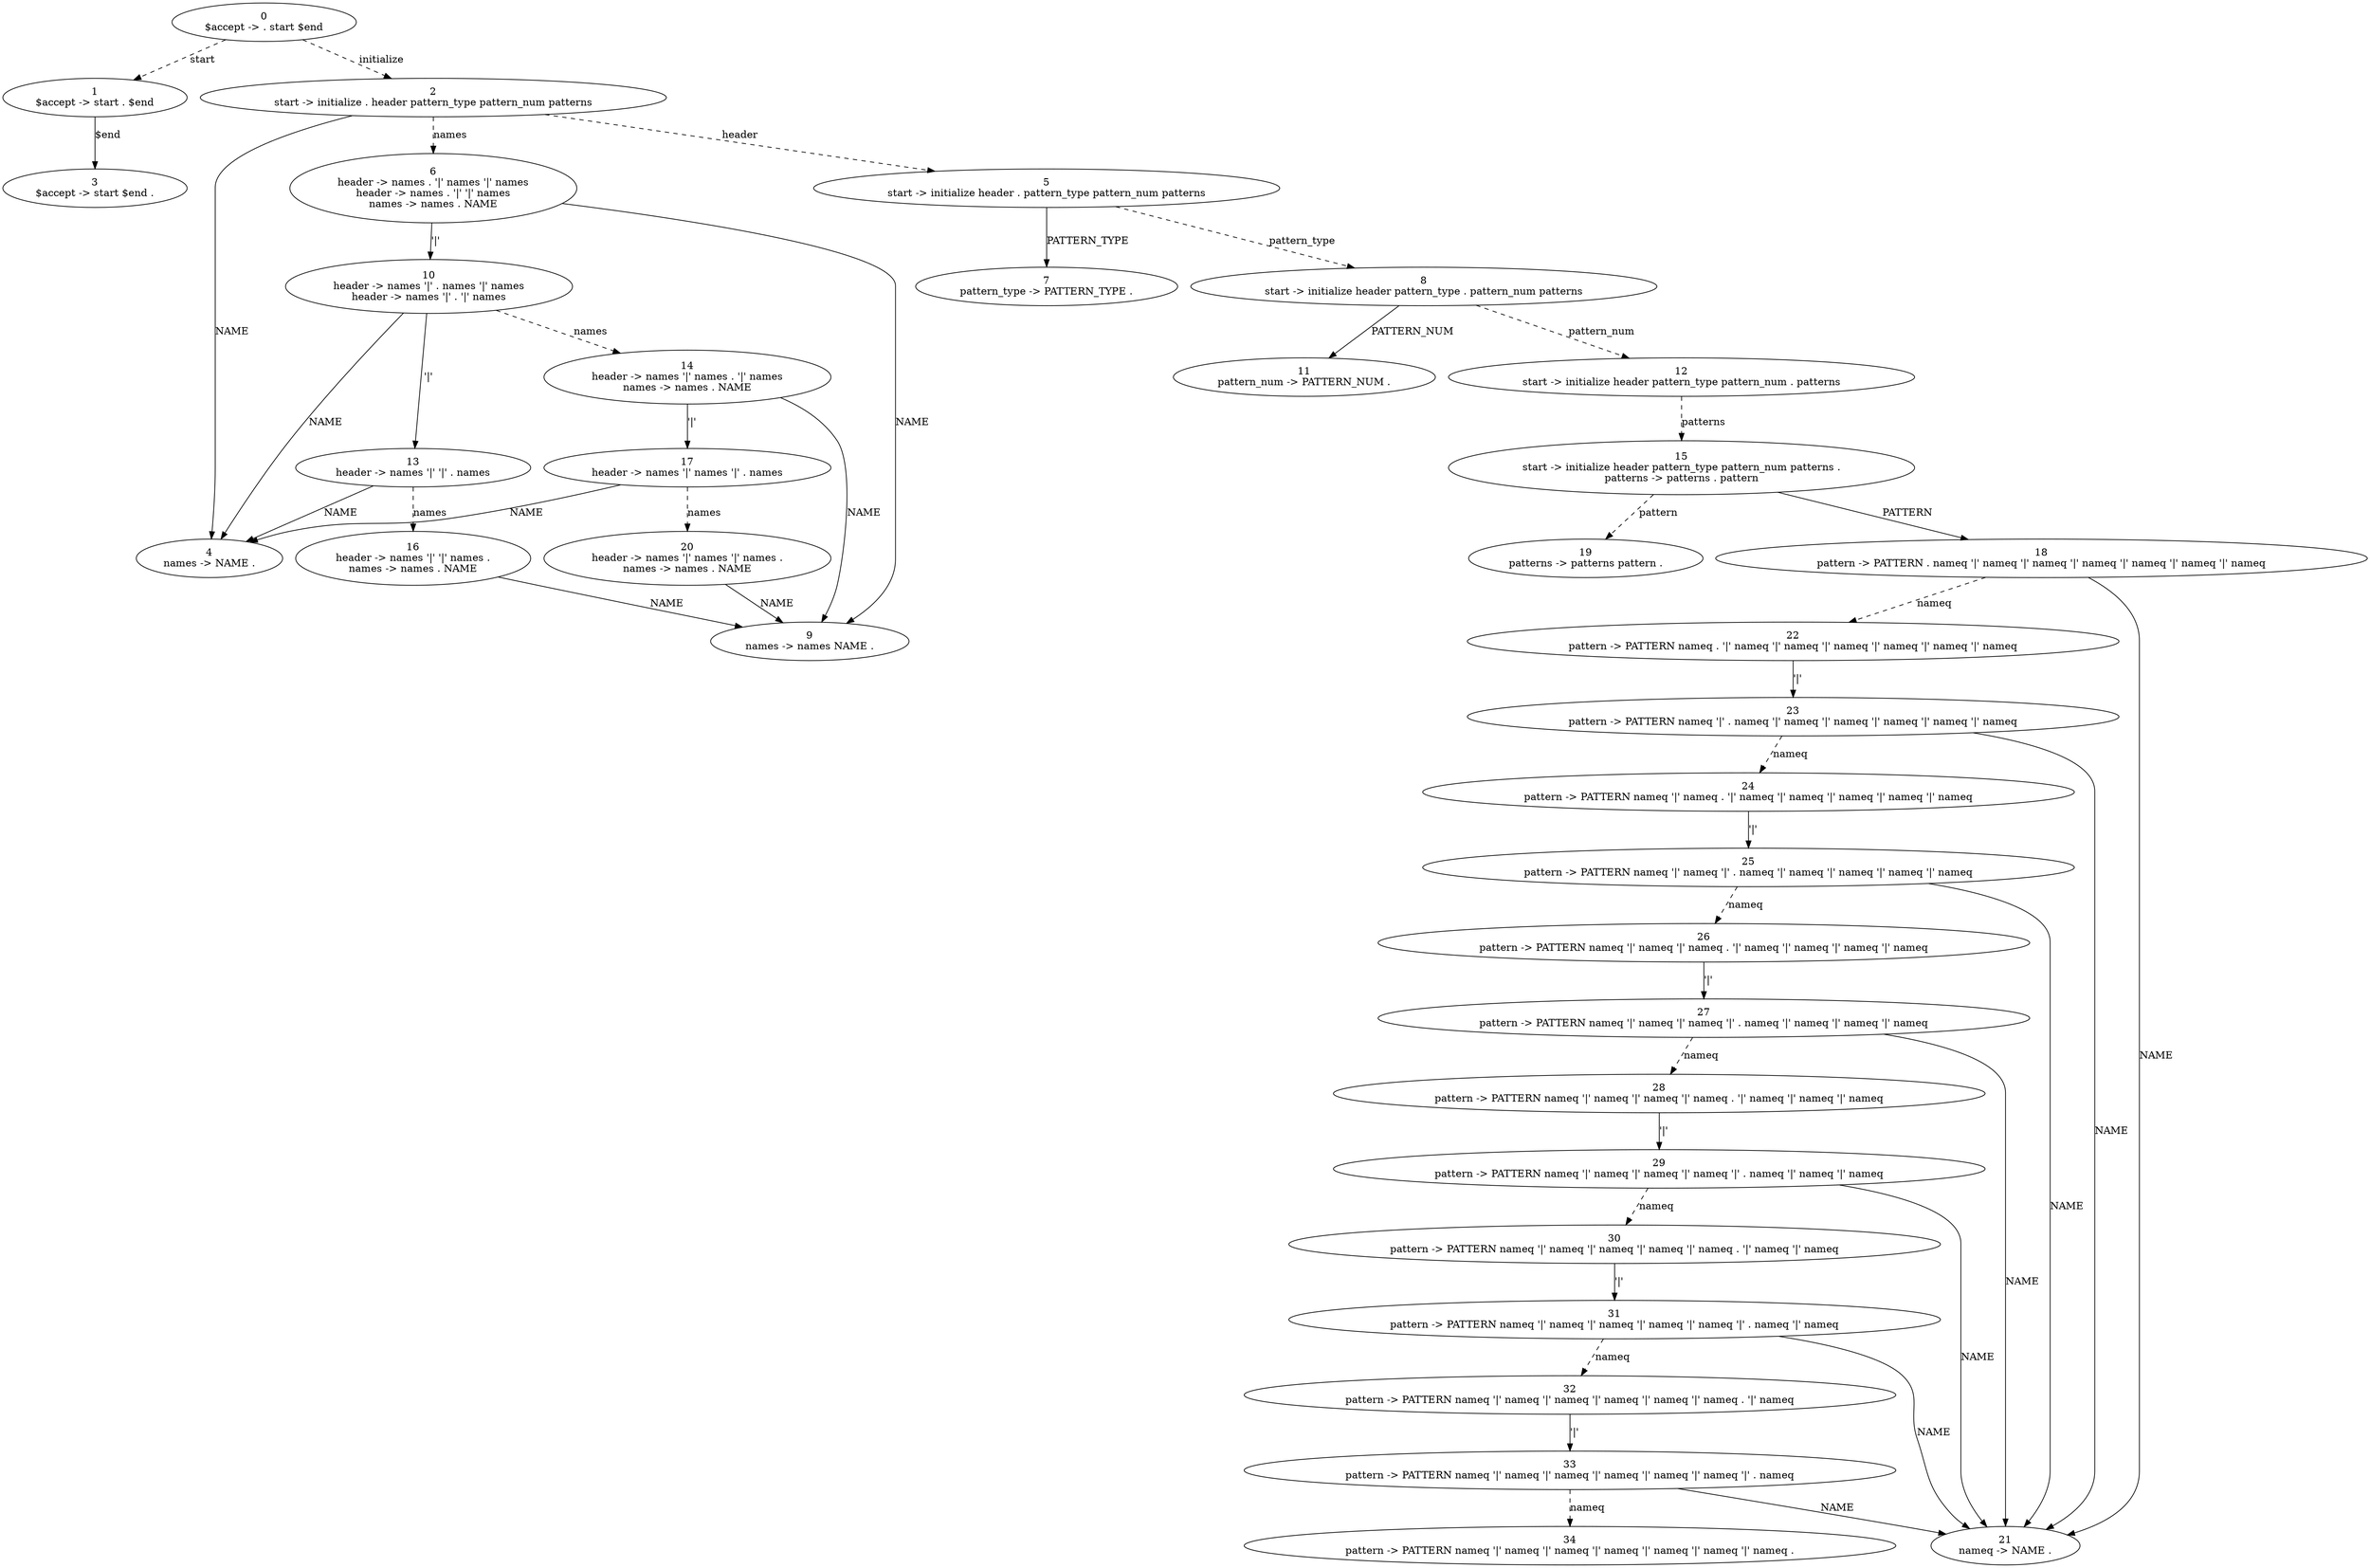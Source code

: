 digraph Automaton {
  0 [label="0\n$accept -> . start $end"]
  0 -> 1 [style=dashed label="start"]
  0 -> 2 [style=dashed label="initialize"]
  1 [label="1\n$accept -> start . $end"]
  1 -> 3 [style=solid label="$end"]
  2 [label="2\nstart -> initialize . header pattern_type pattern_num patterns"]
  2 -> 4 [style=solid label="NAME"]
  2 -> 5 [style=dashed label="header"]
  2 -> 6 [style=dashed label="names"]
  3 [label="3\n$accept -> start $end ."]
  4 [label="4\nnames -> NAME ."]
  5 [label="5\nstart -> initialize header . pattern_type pattern_num patterns"]
  5 -> 7 [style=solid label="PATTERN_TYPE"]
  5 -> 8 [style=dashed label="pattern_type"]
  6 [label="6\nheader -> names . '|' names '|' names\nheader -> names . '|' '|' names\nnames -> names . NAME"]
  6 -> 9 [style=solid label="NAME"]
  6 -> 10 [style=solid label="'|'"]
  7 [label="7\npattern_type -> PATTERN_TYPE ."]
  8 [label="8\nstart -> initialize header pattern_type . pattern_num patterns"]
  8 -> 11 [style=solid label="PATTERN_NUM"]
  8 -> 12 [style=dashed label="pattern_num"]
  9 [label="9\nnames -> names NAME ."]
  10 [label="10\nheader -> names '|' . names '|' names\nheader -> names '|' . '|' names"]
  10 -> 4 [style=solid label="NAME"]
  10 -> 13 [style=solid label="'|'"]
  10 -> 14 [style=dashed label="names"]
  11 [label="11\npattern_num -> PATTERN_NUM ."]
  12 [label="12\nstart -> initialize header pattern_type pattern_num . patterns"]
  12 -> 15 [style=dashed label="patterns"]
  13 [label="13\nheader -> names '|' '|' . names"]
  13 -> 4 [style=solid label="NAME"]
  13 -> 16 [style=dashed label="names"]
  14 [label="14\nheader -> names '|' names . '|' names\nnames -> names . NAME"]
  14 -> 9 [style=solid label="NAME"]
  14 -> 17 [style=solid label="'|'"]
  15 [label="15\nstart -> initialize header pattern_type pattern_num patterns .\npatterns -> patterns . pattern"]
  15 -> 18 [style=solid label="PATTERN"]
  15 -> 19 [style=dashed label="pattern"]
  16 [label="16\nheader -> names '|' '|' names .\nnames -> names . NAME"]
  16 -> 9 [style=solid label="NAME"]
  17 [label="17\nheader -> names '|' names '|' . names"]
  17 -> 4 [style=solid label="NAME"]
  17 -> 20 [style=dashed label="names"]
  18 [label="18\npattern -> PATTERN . nameq '|' nameq '|' nameq '|' nameq '|' nameq '|' nameq '|' nameq"]
  18 -> 21 [style=solid label="NAME"]
  18 -> 22 [style=dashed label="nameq"]
  19 [label="19\npatterns -> patterns pattern ."]
  20 [label="20\nheader -> names '|' names '|' names .\nnames -> names . NAME"]
  20 -> 9 [style=solid label="NAME"]
  21 [label="21\nnameq -> NAME ."]
  22 [label="22\npattern -> PATTERN nameq . '|' nameq '|' nameq '|' nameq '|' nameq '|' nameq '|' nameq"]
  22 -> 23 [style=solid label="'|'"]
  23 [label="23\npattern -> PATTERN nameq '|' . nameq '|' nameq '|' nameq '|' nameq '|' nameq '|' nameq"]
  23 -> 21 [style=solid label="NAME"]
  23 -> 24 [style=dashed label="nameq"]
  24 [label="24\npattern -> PATTERN nameq '|' nameq . '|' nameq '|' nameq '|' nameq '|' nameq '|' nameq"]
  24 -> 25 [style=solid label="'|'"]
  25 [label="25\npattern -> PATTERN nameq '|' nameq '|' . nameq '|' nameq '|' nameq '|' nameq '|' nameq"]
  25 -> 21 [style=solid label="NAME"]
  25 -> 26 [style=dashed label="nameq"]
  26 [label="26\npattern -> PATTERN nameq '|' nameq '|' nameq . '|' nameq '|' nameq '|' nameq '|' nameq"]
  26 -> 27 [style=solid label="'|'"]
  27 [label="27\npattern -> PATTERN nameq '|' nameq '|' nameq '|' . nameq '|' nameq '|' nameq '|' nameq"]
  27 -> 21 [style=solid label="NAME"]
  27 -> 28 [style=dashed label="nameq"]
  28 [label="28\npattern -> PATTERN nameq '|' nameq '|' nameq '|' nameq . '|' nameq '|' nameq '|' nameq"]
  28 -> 29 [style=solid label="'|'"]
  29 [label="29\npattern -> PATTERN nameq '|' nameq '|' nameq '|' nameq '|' . nameq '|' nameq '|' nameq"]
  29 -> 21 [style=solid label="NAME"]
  29 -> 30 [style=dashed label="nameq"]
  30 [label="30\npattern -> PATTERN nameq '|' nameq '|' nameq '|' nameq '|' nameq . '|' nameq '|' nameq"]
  30 -> 31 [style=solid label="'|'"]
  31 [label="31\npattern -> PATTERN nameq '|' nameq '|' nameq '|' nameq '|' nameq '|' . nameq '|' nameq"]
  31 -> 21 [style=solid label="NAME"]
  31 -> 32 [style=dashed label="nameq"]
  32 [label="32\npattern -> PATTERN nameq '|' nameq '|' nameq '|' nameq '|' nameq '|' nameq . '|' nameq"]
  32 -> 33 [style=solid label="'|'"]
  33 [label="33\npattern -> PATTERN nameq '|' nameq '|' nameq '|' nameq '|' nameq '|' nameq '|' . nameq"]
  33 -> 21 [style=solid label="NAME"]
  33 -> 34 [style=dashed label="nameq"]
  34 [label="34\npattern -> PATTERN nameq '|' nameq '|' nameq '|' nameq '|' nameq '|' nameq '|' nameq ."]
}
